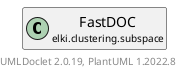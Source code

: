 @startuml
    remove .*\.(Instance|Par|Parameterizer|Factory)$
    set namespaceSeparator none
    hide empty fields
    hide empty methods

    class "<size:14>FastDOC.Par\n<size:10>elki.clustering.subspace" as elki.clustering.subspace.FastDOC.Par [[FastDOC.Par.html]] {
        {static} +D_ZERO_ID: OptionID
        #d_zero: int
        +configure(Parameterization): void
        +make(): FastDOC
    }

    class "<size:14>DOC.Par\n<size:10>elki.clustering.subspace" as elki.clustering.subspace.DOC.Par [[DOC.Par.html]]
    class "<size:14>FastDOC\n<size:10>elki.clustering.subspace" as elki.clustering.subspace.FastDOC [[FastDOC.html]]

    elki.clustering.subspace.DOC.Par <|-- elki.clustering.subspace.FastDOC.Par
    elki.clustering.subspace.FastDOC +-- elki.clustering.subspace.FastDOC.Par

    center footer UMLDoclet 2.0.19, PlantUML 1.2022.8
@enduml
